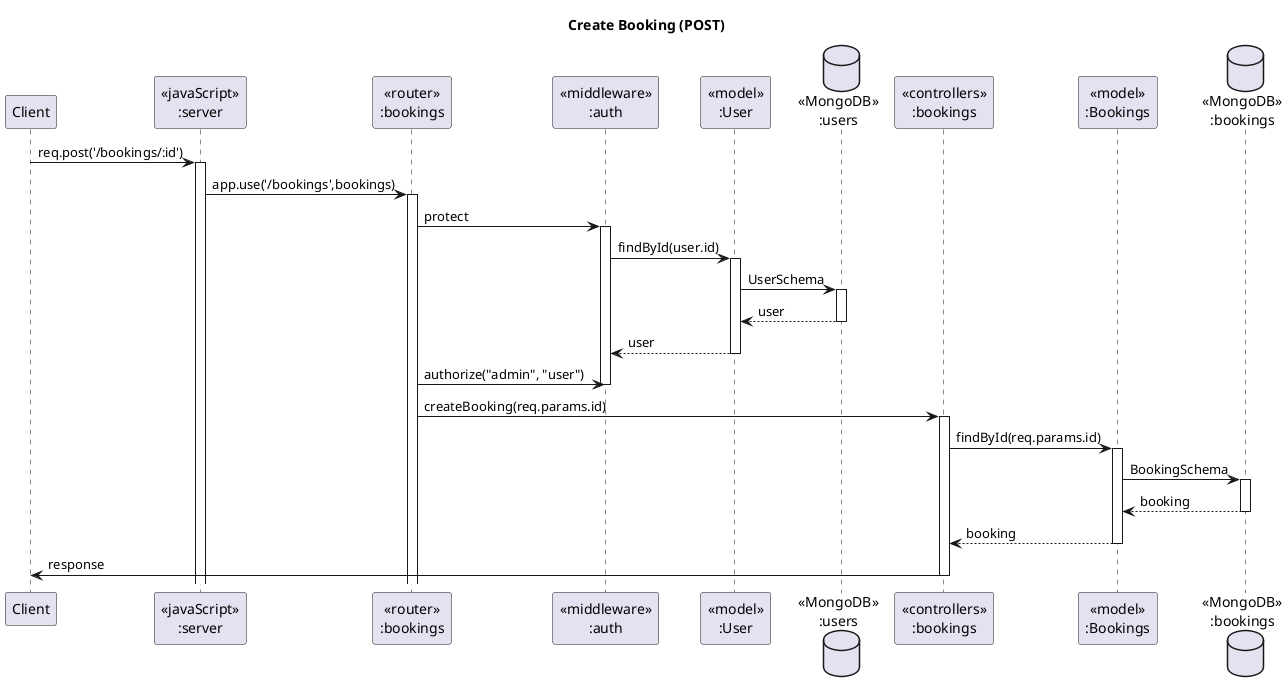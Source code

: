 @startuml Create Booking

' header Hotel Registration Sequence Diagram
title "Create Booking (POST)"

participant "Client" as client
participant "<<javaScript>>\n:server" as server
participant "<<router>>\n:bookings" as routerBookings
participant "<<middleware>>\n:auth" as middlewareAuth
participant "<<model>>\n:User" as modelUser
database "<<MongoDB>>\n:users" as UserDatabase
participant "<<controllers>>\n:bookings" as controllersBooking
participant "<<model>>\n:Bookings" as modelBooking
database "<<MongoDB>>\n:bookings" as BookingDatabase

client->server ++:req.post('/bookings/:id')
server->routerBookings ++:app.use('/bookings',bookings)

routerBookings -> middlewareAuth ++: protect
middlewareAuth -> modelUser ++ : findById(user.id)
modelUser -> UserDatabase ++: UserSchema
UserDatabase --> modelUser --: user
modelUser --> middlewareAuth: user
deactivate modelUser
routerBookings -> middlewareAuth: authorize("admin", "user")
deactivate middlewareAuth

routerBookings -> controllersBooking ++:createBooking(req.params.id)
controllersBooking->modelBooking ++: findById(req.params.id)
modelBooking ->BookingDatabase ++: BookingSchema
BookingDatabase --> modelBooking --: booking
controllersBooking <-- modelBooking --: booking
controllersBooking->client --:response

@enduml
